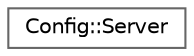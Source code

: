 digraph "Graphical Class Hierarchy"
{
 // LATEX_PDF_SIZE
  bgcolor="transparent";
  edge [fontname=Helvetica,fontsize=10,labelfontname=Helvetica,labelfontsize=10];
  node [fontname=Helvetica,fontsize=10,shape=box,height=0.2,width=0.4];
  rankdir="LR";
  Node0 [id="Node000000",label="Config::Server",height=0.2,width=0.4,color="grey40", fillcolor="white", style="filled",URL="$structConfig_1_1Server.html",tooltip=" "];
}
